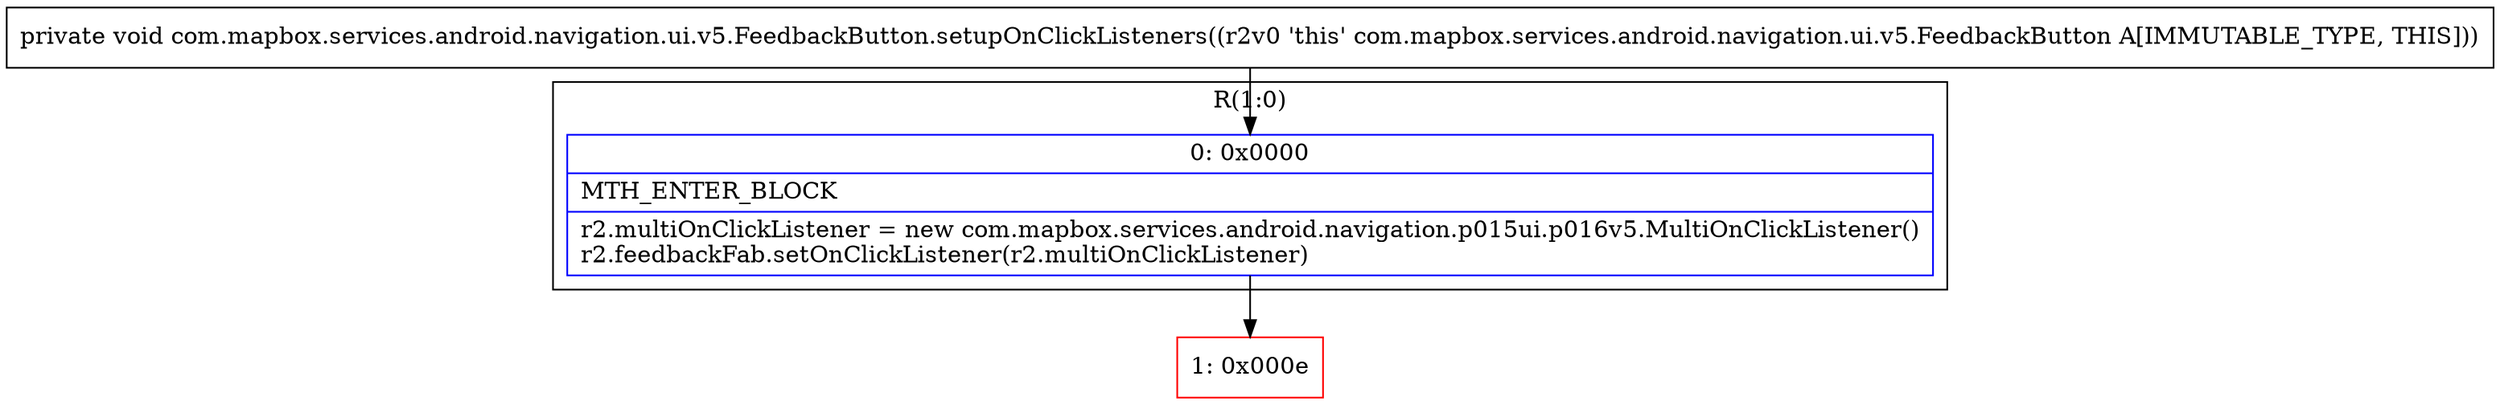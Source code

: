 digraph "CFG forcom.mapbox.services.android.navigation.ui.v5.FeedbackButton.setupOnClickListeners()V" {
subgraph cluster_Region_1210569506 {
label = "R(1:0)";
node [shape=record,color=blue];
Node_0 [shape=record,label="{0\:\ 0x0000|MTH_ENTER_BLOCK\l|r2.multiOnClickListener = new com.mapbox.services.android.navigation.p015ui.p016v5.MultiOnClickListener()\lr2.feedbackFab.setOnClickListener(r2.multiOnClickListener)\l}"];
}
Node_1 [shape=record,color=red,label="{1\:\ 0x000e}"];
MethodNode[shape=record,label="{private void com.mapbox.services.android.navigation.ui.v5.FeedbackButton.setupOnClickListeners((r2v0 'this' com.mapbox.services.android.navigation.ui.v5.FeedbackButton A[IMMUTABLE_TYPE, THIS])) }"];
MethodNode -> Node_0;
Node_0 -> Node_1;
}

